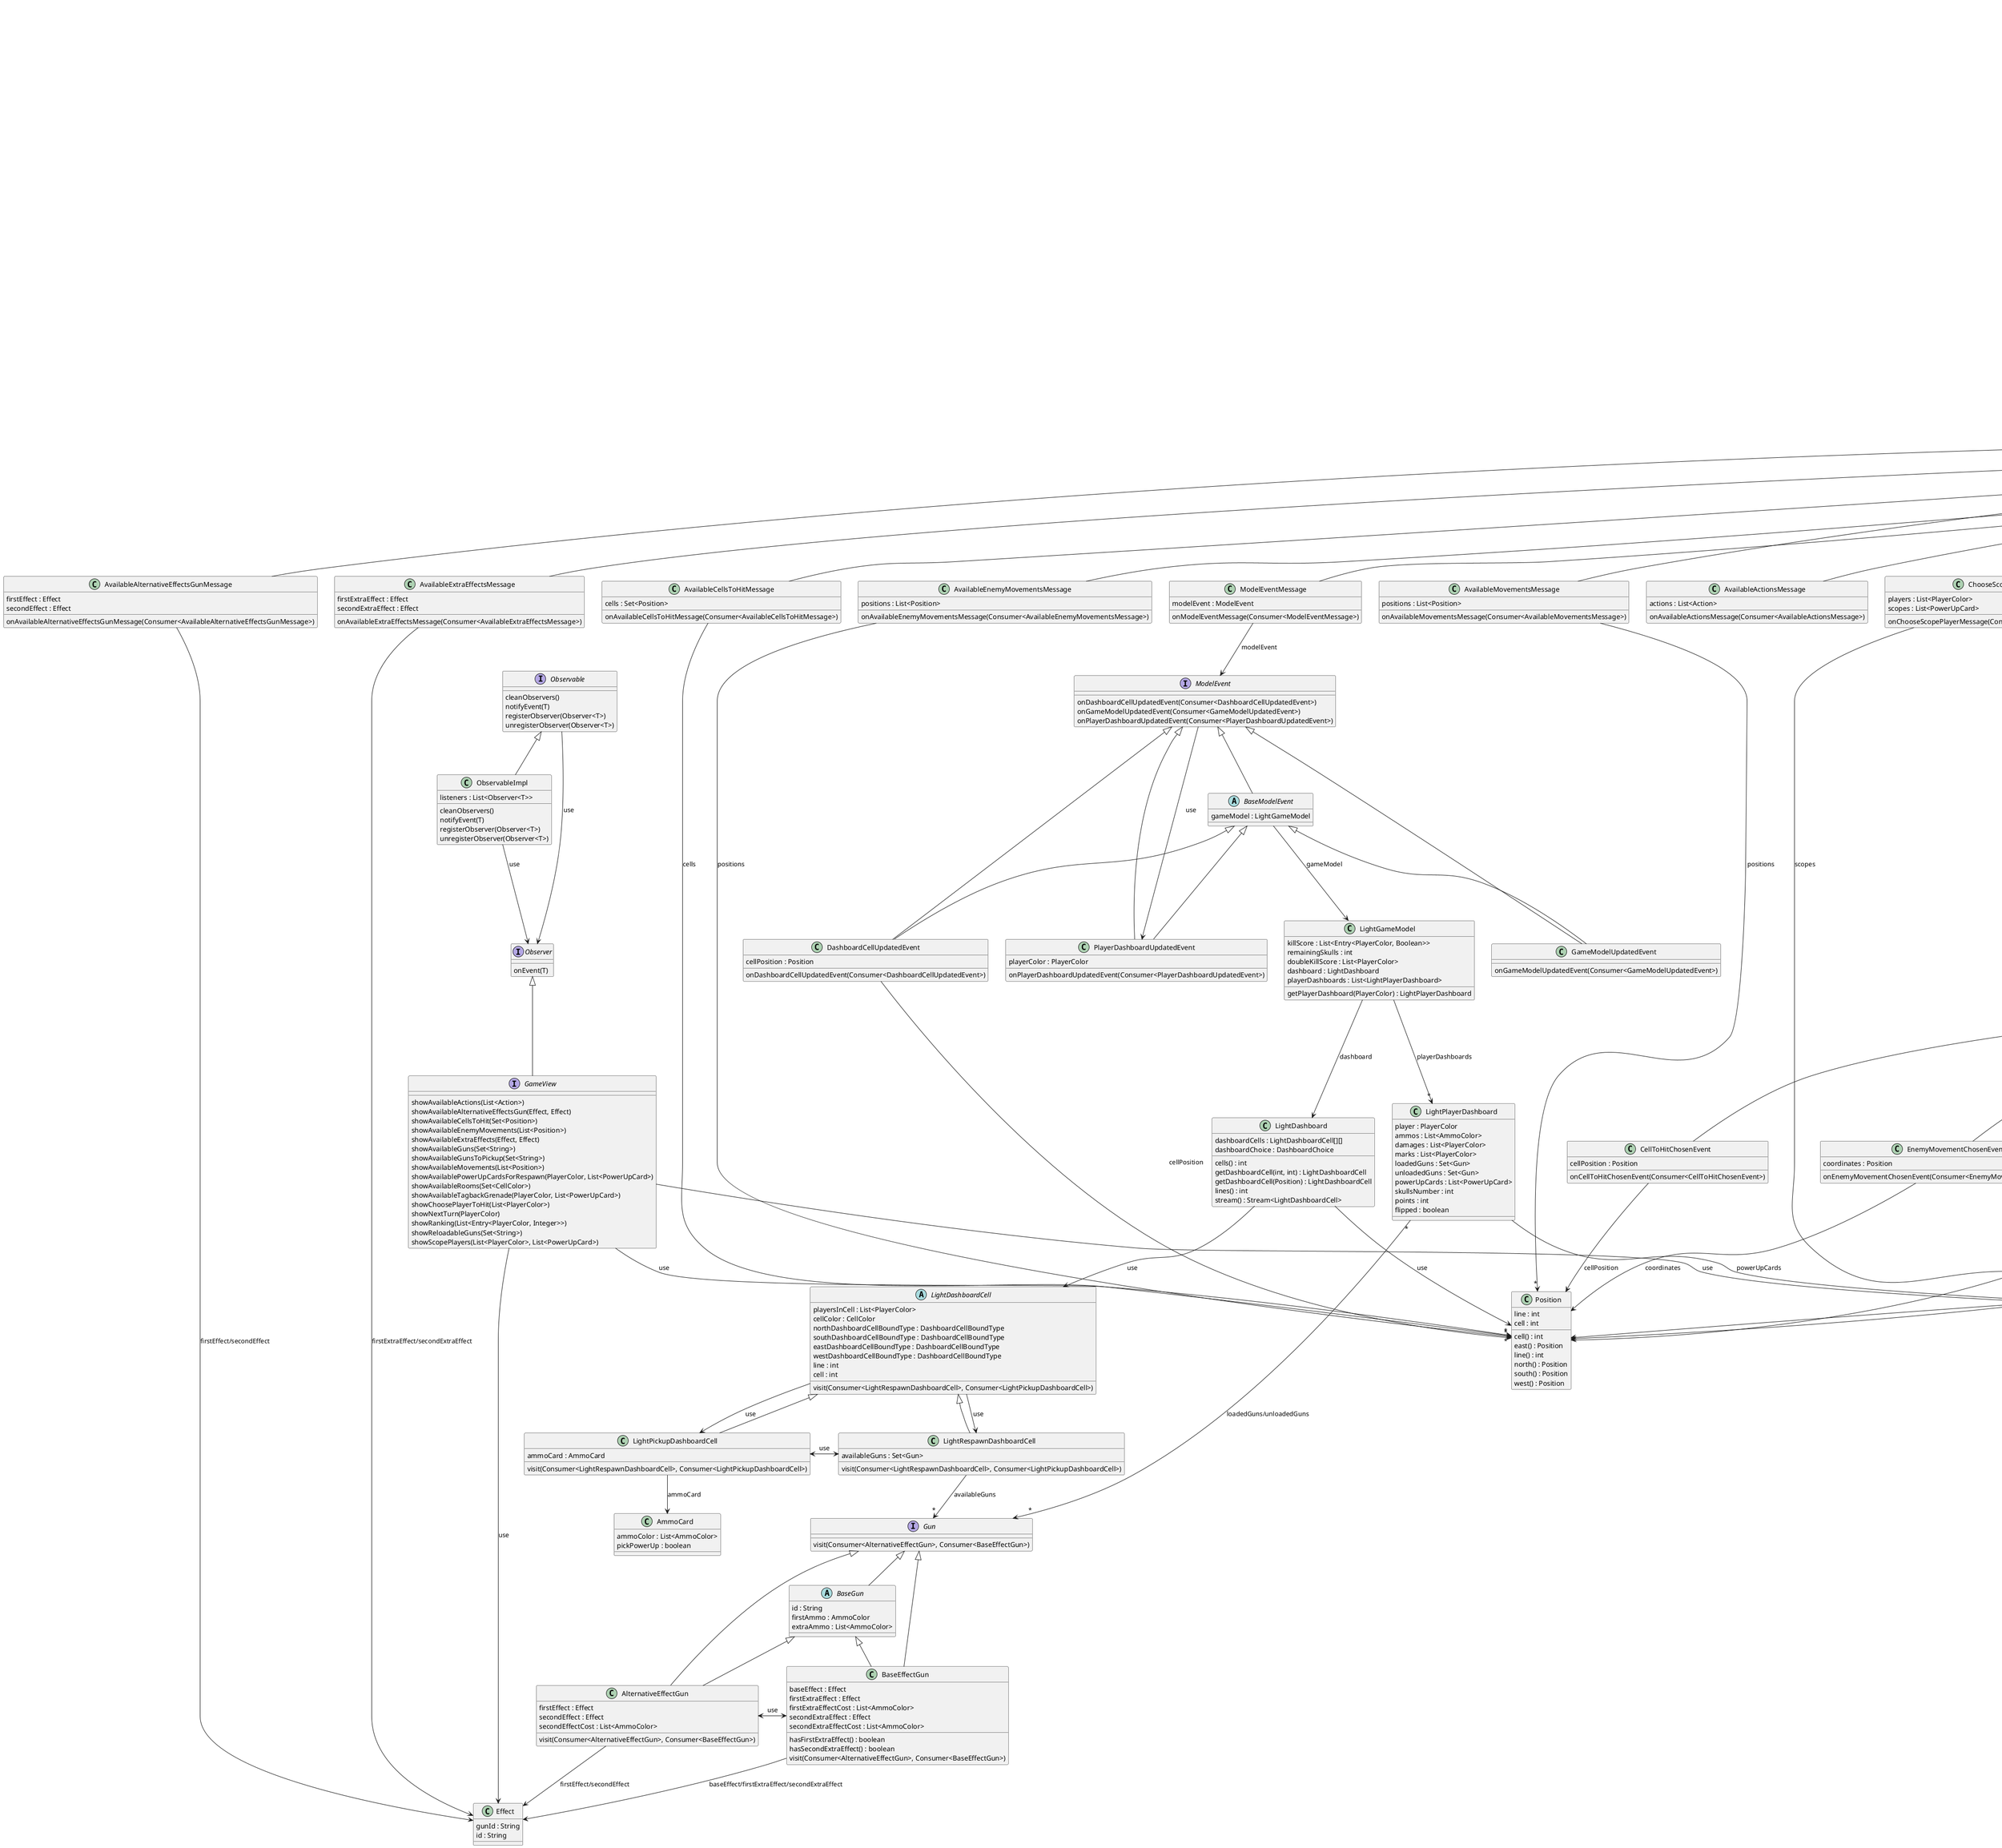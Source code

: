 @startuml

package com.adrenalinici.adrenaline.common.model.event <<Folder>> {
  abstract class "BaseModelEvent"
  class "DashboardCellUpdatedEvent"
  class "GameModelUpdatedEvent"
  interface "ModelEvent"
  class "PlayerDashboardUpdatedEvent"
}

package com.adrenalinici.adrenaline.common.model.light <<Folder>> {
  class "LightDashboard"
  abstract class "LightDashboardCell"
  class "LightGameModel"
  class "LightPickupDashboardCell"
  class "LightPlayerDashboard"
  class "LightRespawnDashboardCell"
}

package com.adrenalinici.adrenaline.common.model <<Folder>> {
  class "AlternativeEffectGun"
  class "AmmoCard"
  class "BaseEffectGun"
  abstract class "BaseGun"
  class "Effect"
  interface "Gun"
  class "Position"
  class "PowerUpCard"
}

package com.adrenalinici.adrenaline.common.network.inbox <<Folder>> {
  class "ChosenMatchMessage"
  class "ConnectedPlayerMessage"
  class "DisconnectedPlayerMessage"
  class "InboxEntry"
  interface "InboxMessage"
  class "NewMatchMessage"
  class "ViewEventMessage"
}

package com.adrenalinici.adrenaline.common.network.outbox <<Folder>> {
  class "AvailableActionsMessage"
  class "AvailableAlternativeEffectsGunMessage"
  class "AvailableCellsToHitMessage"
  class "AvailableEnemyMovementsMessage"
  class "AvailableExtraEffectsMessage"
  class "AvailableGunsMessage"
  class "AvailableGunsToPickupMessage"
  class "AvailableMatchesMessage"
  class "AvailableMovementsMessage"
  class "AvailablePowerUpCardsForRespawnMessage"
  class "AvailableRoomsMessage"
  class "AvailableTagbackGrenadeMessage"
  class "ChoosePlayerToHitMessage"
  class "ChooseScopePlayerMessage"
  class "InfoMessage"
  class "ModelEventMessage"
  class "NextTurnMessage"
  class "OutboxEntry"
  interface "OutboxMessage"
  class "RankingMessage"
  class "ReloadableGunsMessage"
}

package com.adrenalinici.adrenaline.common.network.rmi <<Folder>> {
  interface "GameRmiClient"
  interface "GameRmiServer"
}

package com.adrenalinici.adrenaline.common.util <<Folder>> {
  class "Bag"
  class "CollectionUtils"
  class "DecoratedEvent"
  class "LogUtils"
  interface "Observable"
  class "ObservableImpl"
  interface "Observer"
  class "SerializationUtils"
  class "StreamUtils"
  interface "TriConsumer"
  interface "TriFunction"
  interface "TriPredicate"
}

package com.adrenalinici.adrenaline.common.view <<Folder>> {
  class "ActionChosenEvent"
  class "AlternativeGunEffectChosenEvent"
  class "BaseGunEffectChosenEvent"
  class "CellToHitChosenEvent"
  class "EndMatchEvent"
  class "EnemyMovementChosenEvent"
  interface "GameView"
  class "GunChosenEvent"
  class "MovementChosenEvent"
  class "NewTurnEvent"
  class "PlayerChosenEvent"
  class "PowerUpCardChosenEvent"
  class "RoomChosenEvent"
  class "StartMatchEvent"
  class "UnavailablePlayerEvent"
  class "UseNewtonEvent"
  class "UseTagbackGrenadeEvent"
  class "UseTeleporterEvent"
  interface "ViewEvent"
}

class "ActionChosenEvent" {
  action : Action
  onActionChosenEvent(Consumer<ActionChosenEvent>)
}

class "AlternativeEffectGun" {
  firstEffect : Effect
  secondEffect : Effect
  secondEffectCost : List<AmmoColor>
  visit(Consumer<AlternativeEffectGun>, Consumer<BaseEffectGun>)
}

class "AlternativeGunEffectChosenEvent" {
  chosenSecondEffect : boolean
  chosenFirstEffect() : boolean
  chosenSecondEffect() : boolean
  onAlternativeGunEffectChosenEvent(Consumer<AlternativeGunEffectChosenEvent>)
}

class "AmmoCard" {
  ammoColor : List<AmmoColor>
  pickPowerUp : boolean
}

class "AvailableActionsMessage" {
  actions : List<Action>
  onAvailableActionsMessage(Consumer<AvailableActionsMessage>)
}

class "AvailableAlternativeEffectsGunMessage" {
  firstEffect : Effect
  secondEffect : Effect
  onAvailableAlternativeEffectsGunMessage(Consumer<AvailableAlternativeEffectsGunMessage>)
}

class "AvailableCellsToHitMessage" {
  cells : Set<Position>
  onAvailableCellsToHitMessage(Consumer<AvailableCellsToHitMessage>)
}

class "AvailableEnemyMovementsMessage" {
  positions : List<Position>
  onAvailableEnemyMovementsMessage(Consumer<AvailableEnemyMovementsMessage>)
}

class "AvailableExtraEffectsMessage" {
  firstExtraEffect : Effect
  secondExtraEffect : Effect
  onAvailableExtraEffectsMessage(Consumer<AvailableExtraEffectsMessage>)
}

class "AvailableGunsMessage" {
  guns : Set<String>
  onAvailableGunsMessage(Consumer<AvailableGunsMessage>)
}

class "AvailableGunsToPickupMessage" {
  guns : Set<String>
  onAvailableGunsToPickupMessage(Consumer<AvailableGunsToPickupMessage>)
}

class "AvailableMatchesMessage" {
  matchesRemainingPlayers : Map<String, Set<PlayerColor>>
  onAvailableMatchesMessage(Consumer<AvailableMatchesMessage>)
}

class "AvailableMovementsMessage" {
  positions : List<Position>
  onAvailableMovementsMessage(Consumer<AvailableMovementsMessage>)
}

class "AvailablePowerUpCardsForRespawnMessage" {
  player : PlayerColor
  powerUpCards : List<PowerUpCard>
  onAvailablePowerUpCardsForRespawnMessage(Consumer<AvailablePowerUpCardsForRespawnMessage>)
}

class "AvailableRoomsMessage" {
  rooms : Set<CellColor>
  onAvailableRoomsMessage(Consumer<AvailableRoomsMessage>)
}

class "AvailableTagbackGrenadeMessage" {
  player : PlayerColor
  powerUpCards : List<PowerUpCard>
  onAvailableTagbackGrenadeMessage(Consumer<AvailableTagbackGrenadeMessage>)
}

class "Bag" {
  bag : Map<T, Integer>
  add(T) : Bag<T>
  addAll(Collection<T>) : Bag<T>
  contains(Bag<T>) : boolean
  contains(Collection<T>) : boolean
  differentItems() : int
  get(T) : int
  remove(T) : Bag<T>
  removeAll(Collection<T>) : Bag<T>
  stream() : Stream<Entry<T, Integer>>
  streamItems() : Stream<T>
  toList() : List<T>
  totalItems() : int
}

class "BaseEffectGun" {
  baseEffect : Effect
  firstExtraEffect : Effect
  firstExtraEffectCost : List<AmmoColor>
  secondExtraEffect : Effect
  secondExtraEffectCost : List<AmmoColor>
  hasFirstExtraEffect() : boolean
  hasSecondExtraEffect() : boolean
  visit(Consumer<AlternativeEffectGun>, Consumer<BaseEffectGun>)
}

abstract class "BaseGun" {
  id : String
  firstAmmo : AmmoColor
  extraAmmo : List<AmmoColor>
}

class "BaseGunEffectChosenEvent" {
  chosenFirstExtraEffect : boolean
  chosenSecondExtraEffect : boolean
  onBaseGunEffectChosenEvent(Consumer<BaseGunEffectChosenEvent>)
}

abstract class "BaseModelEvent" {
  gameModel : LightGameModel
}

class "CellToHitChosenEvent" {
  cellPosition : Position
  onCellToHitChosenEvent(Consumer<CellToHitChosenEvent>)
}

class "ChoosePlayerToHitMessage" {
  players : List<PlayerColor>
  onChoosePlayerToHitMessage(Consumer<ChoosePlayerToHitMessage>)
}

class "ChooseScopePlayerMessage" {
  players : List<PlayerColor>
  scopes : List<PowerUpCard>
  onChooseScopePlayerMessage(Consumer<ChooseScopePlayerMessage>)
}

class "ChosenMatchMessage" {
  matchId : String
  color : PlayerColor
  onChosenMatchMessage(Consumer<ChosenMatchMessage>)
}

class "CollectionUtils"

class "ConnectedPlayerMessage" {
  onConnectedPlayerMessage(Consumer<ConnectedPlayerMessage>)
}

class "DashboardCellUpdatedEvent" {
  cellPosition : Position
  onDashboardCellUpdatedEvent(Consumer<DashboardCellUpdatedEvent>)
}

class "DecoratedEvent" {
  innerEvent : EVENT_TYPE
  eventSource : EVENT_SOURCE
}

class "DisconnectedPlayerMessage" {
  onDisconnectedPlayerMessage(Consumer<DisconnectedPlayerMessage>)
}

class "Effect" {
  gunId : String
  id : String
}

class "EndMatchEvent"

class "EnemyMovementChosenEvent" {
  coordinates : Position
  onEnemyMovementChosenEvent(Consumer<EnemyMovementChosenEvent>)
}

class "GameModelUpdatedEvent" {
  onGameModelUpdatedEvent(Consumer<GameModelUpdatedEvent>)
}

interface "GameRmiClient" {
  acceptMessage(OutboxMessage)
}

interface "GameRmiServer" {
  acceptMessage(InboxMessage, GameRmiClient)
  keepAlive()
  startConnection(GameRmiClient)
}

interface "GameView" {
  showAvailableActions(List<Action>)
  showAvailableAlternativeEffectsGun(Effect, Effect)
  showAvailableCellsToHit(Set<Position>)
  showAvailableEnemyMovements(List<Position>)
  showAvailableExtraEffects(Effect, Effect)
  showAvailableGuns(Set<String>)
  showAvailableGunsToPickup(Set<String>)
  showAvailableMovements(List<Position>)
  showAvailablePowerUpCardsForRespawn(PlayerColor, List<PowerUpCard>)
  showAvailableRooms(Set<CellColor>)
  showAvailableTagbackGrenade(PlayerColor, List<PowerUpCard>)
  showChoosePlayerToHit(List<PlayerColor>)
  showNextTurn(PlayerColor)
  showRanking(List<Entry<PlayerColor, Integer>>)
  showReloadableGuns(Set<String>)
  showScopePlayers(List<PlayerColor>, List<PowerUpCard>)
}

interface "Gun" {
  visit(Consumer<AlternativeEffectGun>, Consumer<BaseEffectGun>)
}

class "GunChosenEvent" {
  gunid : String
  onGunChosenEvent(Consumer<GunChosenEvent>)
}

class "InboxEntry" {
  connectionId : String
  message : InboxMessage
}

interface "InboxMessage" {
  onChosenMatchMessage(Consumer<ChosenMatchMessage>)
  onConnectedPlayerMessage(Consumer<ConnectedPlayerMessage>)
  onDisconnectedPlayerMessage(Consumer<DisconnectedPlayerMessage>)
  onNewMatchMessage(Consumer<NewMatchMessage>)
  onViewEventMessage(Consumer<ViewEventMessage>)
}

class "InfoMessage" {
  information : String
  infoType : InfoType
  onInfoMessage(Consumer<InfoMessage>)
}

class "LightDashboard" {
  dashboardCells : LightDashboardCell[][]
  dashboardChoice : DashboardChoice
  cells() : int
  getDashboardCell(int, int) : LightDashboardCell
  getDashboardCell(Position) : LightDashboardCell
  lines() : int
  stream() : Stream<LightDashboardCell>
}

abstract class "LightDashboardCell" {
  playersInCell : List<PlayerColor>
  cellColor : CellColor
  northDashboardCellBoundType : DashboardCellBoundType
  southDashboardCellBoundType : DashboardCellBoundType
  eastDashboardCellBoundType : DashboardCellBoundType
  westDashboardCellBoundType : DashboardCellBoundType
  line : int
  cell : int
  visit(Consumer<LightRespawnDashboardCell>, Consumer<LightPickupDashboardCell>)
}

class "LightGameModel" {
  killScore : List<Entry<PlayerColor, Boolean>>
  remainingSkulls : int
  doubleKillScore : List<PlayerColor>
  dashboard : LightDashboard
  playerDashboards : List<LightPlayerDashboard>
  getPlayerDashboard(PlayerColor) : LightPlayerDashboard
}

class "LightPickupDashboardCell" {
  ammoCard : AmmoCard
  visit(Consumer<LightRespawnDashboardCell>, Consumer<LightPickupDashboardCell>)
}

class "LightPlayerDashboard" {
  player : PlayerColor
  ammos : List<AmmoColor>
  damages : List<PlayerColor>
  marks : List<PlayerColor>
  loadedGuns : Set<Gun>
  unloadedGuns : Set<Gun>
  powerUpCards : List<PowerUpCard>
  skullsNumber : int
  points : int
  flipped : boolean
}

class "LightRespawnDashboardCell" {
  availableGuns : Set<Gun>
  visit(Consumer<LightRespawnDashboardCell>, Consumer<LightPickupDashboardCell>)
}

class "LogUtils"

interface "ModelEvent" {
  onDashboardCellUpdatedEvent(Consumer<DashboardCellUpdatedEvent>)
  onGameModelUpdatedEvent(Consumer<GameModelUpdatedEvent>)
  onPlayerDashboardUpdatedEvent(Consumer<PlayerDashboardUpdatedEvent>)
}

class "ModelEventMessage" {
  modelEvent : ModelEvent
  onModelEventMessage(Consumer<ModelEventMessage>)
}

class "MovementChosenEvent" {
  coordinates : Position
  onMovementChosenEvent(Consumer<MovementChosenEvent>)
}

class "NewMatchMessage" {
  dashboard : DashboardChoice
  players : PlayersChoice
  rules : RulesChoice
  matchId : String
  onNewMatchMessage(Consumer<NewMatchMessage>)
}

class "NewTurnEvent" {
  onNewTurnEvent(Consumer<NewTurnEvent>)
}

class "NextTurnMessage" {
  player : PlayerColor
  onNextTurnMessage(Consumer<NextTurnMessage>)
}

interface "Observable" {
  cleanObservers()
  notifyEvent(T)
  registerObserver(Observer<T>)
  unregisterObserver(Observer<T>)
}

class "ObservableImpl" {
  listeners : List<Observer<T>>
  cleanObservers()
  notifyEvent(T)
  registerObserver(Observer<T>)
  unregisterObserver(Observer<T>)
}

interface "Observer" {
  onEvent(T)
}

class "OutboxEntry" {
  connectionId : String
  message : OutboxMessage
}

interface "OutboxMessage" {
  onAvailableActionsMessage(Consumer<AvailableActionsMessage>)
  onAvailableAlternativeEffectsGunMessage(Consumer<AvailableAlternativeEffectsGunMessage>)
  onAvailableCellsToHitMessage(Consumer<AvailableCellsToHitMessage>)
  onAvailableEnemyMovementsMessage(Consumer<AvailableEnemyMovementsMessage>)
  onAvailableExtraEffectsMessage(Consumer<AvailableExtraEffectsMessage>)
  onAvailableGunsMessage(Consumer<AvailableGunsMessage>)
  onAvailableGunsToPickupMessage(Consumer<AvailableGunsToPickupMessage>)
  onAvailableMatchesMessage(Consumer<AvailableMatchesMessage>)
  onAvailableMovementsMessage(Consumer<AvailableMovementsMessage>)
  onAvailablePowerUpCardsForRespawnMessage(Consumer<AvailablePowerUpCardsForRespawnMessage>)
  onAvailableRoomsMessage(Consumer<AvailableRoomsMessage>)
  onAvailableTagbackGrenadeMessage(Consumer<AvailableTagbackGrenadeMessage>)
  onChoosePlayerToHitMessage(Consumer<ChoosePlayerToHitMessage>)
  onChooseScopePlayerMessage(Consumer<ChooseScopePlayerMessage>)
  onInfoMessage(Consumer<InfoMessage>)
  onModelEventMessage(Consumer<ModelEventMessage>)
  onNextTurnMessage(Consumer<NextTurnMessage>)
  onRankingMessage(Consumer<RankingMessage>)
  onReloadableGunsMessage(Consumer<ReloadableGunsMessage>)
}

class "PlayerChosenEvent" {
  playerColor : PlayerColor
  onPlayerChosenEvent(Consumer<PlayerChosenEvent>)
}

class "PlayerDashboardUpdatedEvent" {
  playerColor : PlayerColor
  onPlayerDashboardUpdatedEvent(Consumer<PlayerDashboardUpdatedEvent>)
}

class "Position" {
  line : int
  cell : int
  cell() : int
  east() : Position
  line() : int
  north() : Position
  south() : Position
  west() : Position
}

class "PowerUpCard" {
  ammoColor : AmmoColor
  powerUpType : PowerUpType
}

class "PowerUpCardChosenEvent" {
  player : PlayerColor
  card : PowerUpCard
  onPowerUpChosenEvent(Consumer<PowerUpCardChosenEvent>)
}

class "RankingMessage" {
  ranking : List<Entry<PlayerColor, Integer>>
  onRankingMessage(Consumer<RankingMessage>)
}

class "ReloadableGunsMessage" {
  guns : Set<String>
  onReloadableGunsMessage(Consumer<ReloadableGunsMessage>)
}

class "RoomChosenEvent" {
  roomColor : CellColor
  onRoomChosenEvent(Consumer<RoomChosenEvent>)
}

class "SerializationUtils"

class "StartMatchEvent"

class "StreamUtils"

interface "TriConsumer" {
  accept(X, Y, Z)
}

interface "TriFunction" {
  apply(X, Y, Z) : R
}

interface "TriPredicate" {
  test(X, Y, Z) : boolean
}

class "UnavailablePlayerEvent" {
  playerColor : PlayerColor
}

class "UseNewtonEvent" {
  chosenCard : PowerUpCard
  chosenPosition : Position
  player : PlayerColor
  onUseNewtonEvent(Consumer<UseNewtonEvent>)
}

class "UseTagbackGrenadeEvent" {
  playerColor : PlayerColor
  chosenCard : PowerUpCard
  onUseVenomGrenadeEvent(Consumer<UseTagbackGrenadeEvent>)
}

class "UseTeleporterEvent" {
  chosenPosition : Position
  chosenCard : PowerUpCard
  onUseTeleporterEvent(Consumer<UseTeleporterEvent>)
}

interface "ViewEvent" {
  onActionChosenEvent(Consumer<ActionChosenEvent>)
  onAlternativeGunEffectChosenEvent(Consumer<AlternativeGunEffectChosenEvent>)
  onBaseGunEffectChosenEvent(Consumer<BaseGunEffectChosenEvent>)
  onCellToHitChosenEvent(Consumer<CellToHitChosenEvent>)
  onEnemyMovementChosenEvent(Consumer<EnemyMovementChosenEvent>)
  onGunChosenEvent(Consumer<GunChosenEvent>)
  onMovementChosenEvent(Consumer<MovementChosenEvent>)
  onNewTurnEvent(Consumer<NewTurnEvent>)
  onPlayerChosenEvent(Consumer<PlayerChosenEvent>)
  onPowerUpChosenEvent(Consumer<PowerUpCardChosenEvent>)
  onRoomChosenEvent(Consumer<RoomChosenEvent>)
  onUseNewtonEvent(Consumer<UseNewtonEvent>)
  onUseTeleporterEvent(Consumer<UseTeleporterEvent>)
  onUseVenomGrenadeEvent(Consumer<UseTagbackGrenadeEvent>)
}

class "ViewEventMessage" {
  viewEvent : ViewEvent
  onViewEventMessage(Consumer<ViewEventMessage>)
}

"AlternativeEffectGun" <-> "BaseEffectGun" : use
"AlternativeEffectGun" --> "Effect" : firstEffect/secondEffect
"AvailableAlternativeEffectsGunMessage" --> "Effect" : firstEffect/secondEffect
"AvailableCellsToHitMessage" --> "*" "Position" : cells
"AvailableEnemyMovementsMessage" --> "*" "Position" : positions
"AvailableExtraEffectsMessage" --> "Effect" : firstExtraEffect/secondExtraEffect
"AvailableMovementsMessage" --> "*" "Position" : positions
"AvailablePowerUpCardsForRespawnMessage" --> "*" "PowerUpCard" : powerUpCards
"AvailableTagbackGrenadeMessage" --> "*" "PowerUpCard" : powerUpCards
"BaseEffectGun" --> "Effect" : baseEffect/firstExtraEffect/secondExtraEffect
"BaseGun" <|-- "AlternativeEffectGun"
"BaseGun" <|-- "BaseEffectGun"
"BaseModelEvent" <|-- "DashboardCellUpdatedEvent"
"BaseModelEvent" <|-- "GameModelUpdatedEvent"
"BaseModelEvent" --> "LightGameModel" : gameModel
"BaseModelEvent" <|-- "PlayerDashboardUpdatedEvent"
"CellToHitChosenEvent" --> "Position" : cellPosition
"ChooseScopePlayerMessage" --> "*" "PowerUpCard" : scopes
"DashboardCellUpdatedEvent" --> "Position" : cellPosition
"EnemyMovementChosenEvent" --> "Position" : coordinates
"GameRmiClient" --> "OutboxMessage" : use
"GameRmiServer" --> "GameRmiClient" : use
"GameRmiServer" --> "InboxMessage" : use
"GameView" --> "Effect" : use
"GameView" --> "*" "Position" : use
"GameView" --> "*" "PowerUpCard" : use
"Gun" <|-- "AlternativeEffectGun"
"Gun" <|-- "BaseEffectGun"
"Gun" <|-- "BaseGun"
"InboxEntry" --> "InboxMessage" : message
"InboxMessage" <|-- "ChosenMatchMessage"
"InboxMessage" <|-- "ConnectedPlayerMessage"
"InboxMessage" <|-- "DisconnectedPlayerMessage"
"InboxMessage" --> "NewMatchMessage" : use
"InboxMessage" <|-- "NewMatchMessage"
"InboxMessage" --> "ViewEventMessage" : use
"InboxMessage" <|-- "ViewEventMessage"
"LightDashboardCell" <|-- "LightPickupDashboardCell"
"LightDashboardCell" --> "LightPickupDashboardCell" : use
"LightDashboardCell" <|-- "LightRespawnDashboardCell"
"LightDashboardCell" --> "LightRespawnDashboardCell" : use
"LightDashboard" --> "LightDashboardCell" : use
"LightDashboard" --> "Position" : use
"LightGameModel" --> "LightDashboard" : dashboard
"LightGameModel" --> "*" "LightPlayerDashboard" : playerDashboards
"LightPickupDashboardCell" --> "AmmoCard" : ammoCard
"LightPickupDashboardCell" <-> "LightRespawnDashboardCell" : use
"LightPlayerDashboard" "*" --> "*" "Gun" : loadedGuns/unloadedGuns
"LightPlayerDashboard" --> "*" "PowerUpCard" : powerUpCards
"LightRespawnDashboardCell" --> "*" "Gun" : availableGuns
"ModelEvent" <|-- "BaseModelEvent"
"ModelEvent" <|-- "DashboardCellUpdatedEvent"
"ModelEvent" <|-- "GameModelUpdatedEvent"
"ModelEventMessage" --> "ModelEvent" : modelEvent
"ModelEvent" <|-- "PlayerDashboardUpdatedEvent"
"ModelEvent" --> "PlayerDashboardUpdatedEvent" : use
"MovementChosenEvent" --> "Position" : coordinates
"ObservableImpl" --> "Observer" : use
"Observable" <|-- "ObservableImpl"
"Observable" --> "Observer" : use
"Observer" <|-- "GameView"
"OutboxEntry" --> "OutboxMessage" : message
"OutboxMessage" <|-- "AvailableActionsMessage"
"OutboxMessage" <|-- "AvailableAlternativeEffectsGunMessage"
"OutboxMessage" <|-- "AvailableCellsToHitMessage"
"OutboxMessage" <|-- "AvailableEnemyMovementsMessage"
"OutboxMessage" <|-- "AvailableExtraEffectsMessage"
"OutboxMessage" <|-- "AvailableGunsMessage"
"OutboxMessage" <|-- "AvailableGunsToPickupMessage"
"OutboxMessage" <|-- "AvailableMatchesMessage"
"OutboxMessage" <|-- "AvailableMovementsMessage"
"OutboxMessage" <|-- "AvailablePowerUpCardsForRespawnMessage"
"OutboxMessage" <|-- "AvailableRoomsMessage"
"OutboxMessage" <|-- "AvailableTagbackGrenadeMessage"
"OutboxMessage" <|-- "ChoosePlayerToHitMessage"
"OutboxMessage" <|-- "ChooseScopePlayerMessage"
"OutboxMessage" <|-- "InfoMessage"
"OutboxMessage" <|-- "ModelEventMessage"
"OutboxMessage" <|-- "NextTurnMessage"
"OutboxMessage" --> "RankingMessage" : use
"OutboxMessage" <|-- "RankingMessage"
"OutboxMessage" <|-- "ReloadableGunsMessage"
"OutboxMessage" --> "ReloadableGunsMessage" : use
"PowerUpCardChosenEvent" --> "PowerUpCard" : card
"UseNewtonEvent" --> "Position" : chosenPosition
"UseNewtonEvent" --> "PowerUpCard" : chosenCard
"UseTagbackGrenadeEvent" --> "PowerUpCard" : chosenCard
"UseTeleporterEvent" --> "Position" : chosenPosition
"UseTeleporterEvent" --> "PowerUpCard" : chosenCard
"ViewEvent" <|-- "ActionChosenEvent"
"ViewEvent" <|-- "AlternativeGunEffectChosenEvent"
"ViewEvent" <|-- "BaseGunEffectChosenEvent"
"ViewEvent" <|-- "CellToHitChosenEvent"
"ViewEvent" <|-- "EndMatchEvent"
"ViewEvent" <|-- "EnemyMovementChosenEvent"
"ViewEvent" <|-- "GunChosenEvent"
"ViewEventMessage" --> "ViewEvent" : viewEvent
"ViewEvent" <|-- "MovementChosenEvent"
"ViewEvent" <|-- "NewTurnEvent"
"ViewEvent" <|-- "PlayerChosenEvent"
"ViewEvent" <|-- "PowerUpCardChosenEvent"
"ViewEvent" <|-- "RoomChosenEvent"
"ViewEvent" <|-- "StartMatchEvent"
"ViewEvent" <|-- "UnavailablePlayerEvent"
"ViewEvent" <|-- "UseNewtonEvent"
"ViewEvent" <|-- "UseTagbackGrenadeEvent"
"ViewEvent" <|-- "UseTeleporterEvent"

@enduml